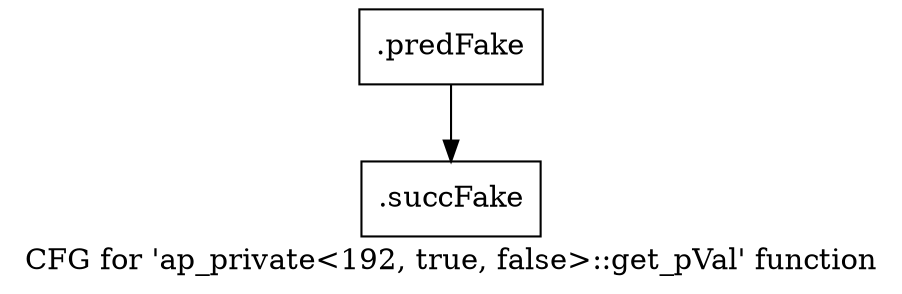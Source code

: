 digraph "CFG for 'ap_private\<192, true, false\>::get_pVal' function" {
	label="CFG for 'ap_private\<192, true, false\>::get_pVal' function";

	Node0x5fb9f50 [shape=record,filename="",linenumber="",label="{.predFake}"];
	Node0x5fb9f50 -> Node0x6317e80[ callList="" memoryops="" filename="/mnt/xilinx/Vitis_HLS/2021.2/include/etc/ap_private.h" execusionnum="1"];
	Node0x6317e80 [shape=record,filename="/mnt/xilinx/Vitis_HLS/2021.2/include/etc/ap_private.h",linenumber="3299",label="{.succFake}"];
}
